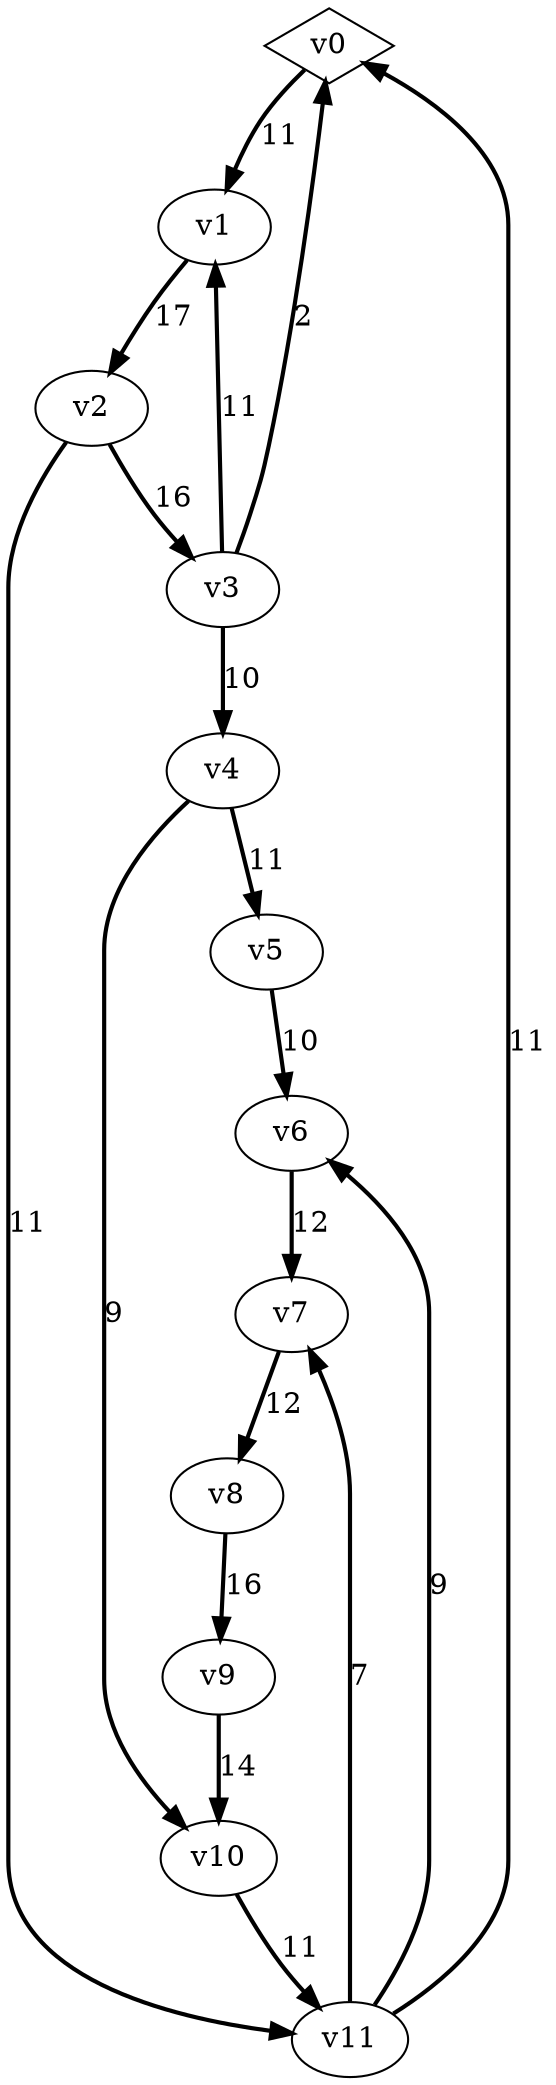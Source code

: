 digraph DijkInitGraph {
node [shape=ellipse];
size="20,20";
v0[shape=diamond];
v0->v1[style=bold,label=11];
v1->v2[style=bold,label=17];
v2->v3[style=bold,label=16];
v2->v11[style=bold,label=11];
v3->v0[style=bold,label=2];
v3->v1[style=bold,label=11];
v3->v4[style=bold,label=10];
v4->v5[style=bold,label=11];
v4->v10[style=bold,label=9];
v5->v6[style=bold,label=10];
v6->v7[style=bold,label=12];
v7->v8[style=bold,label=12];
v8->v9[style=bold,label=16];
v9->v10[style=bold,label=14];
v10->v11[style=bold,label=11];
v11->v0[style=bold,label=11];
v11->v6[style=bold,label=9];
v11->v7[style=bold,label=7];
}
